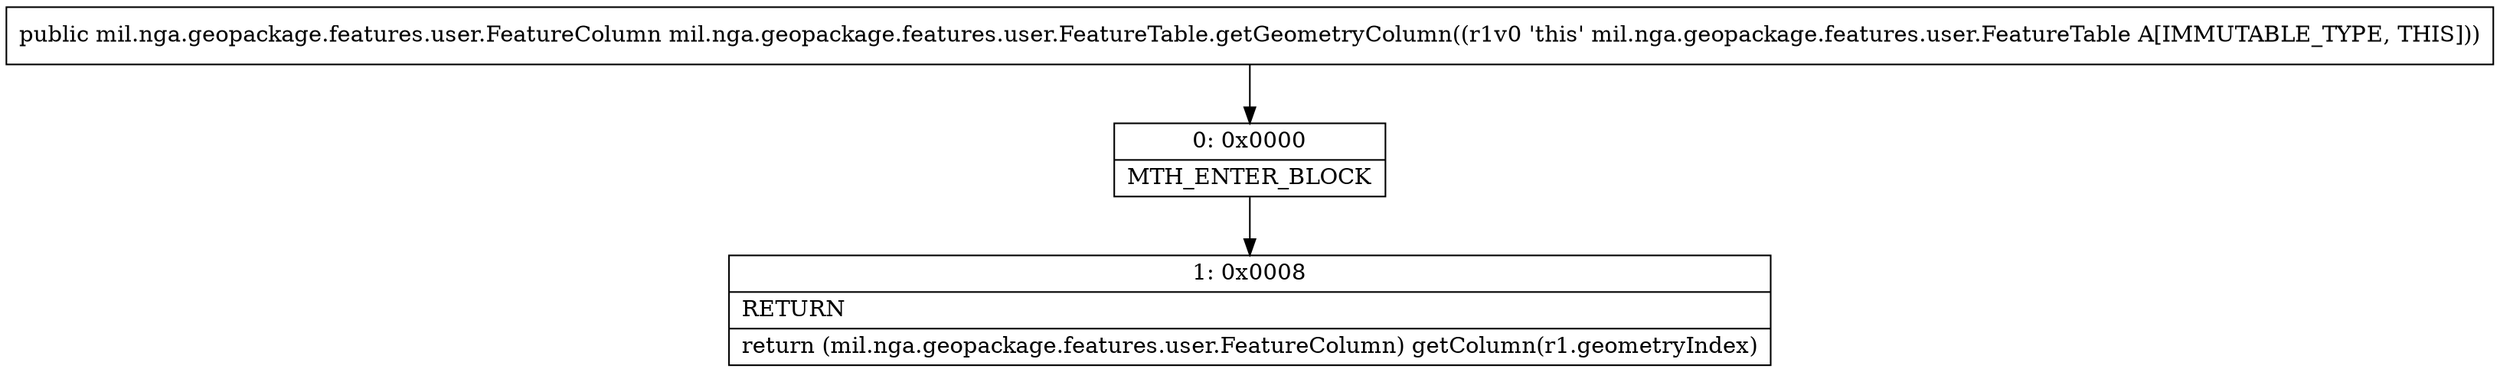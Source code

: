digraph "CFG formil.nga.geopackage.features.user.FeatureTable.getGeometryColumn()Lmil\/nga\/geopackage\/features\/user\/FeatureColumn;" {
Node_0 [shape=record,label="{0\:\ 0x0000|MTH_ENTER_BLOCK\l}"];
Node_1 [shape=record,label="{1\:\ 0x0008|RETURN\l|return (mil.nga.geopackage.features.user.FeatureColumn) getColumn(r1.geometryIndex)\l}"];
MethodNode[shape=record,label="{public mil.nga.geopackage.features.user.FeatureColumn mil.nga.geopackage.features.user.FeatureTable.getGeometryColumn((r1v0 'this' mil.nga.geopackage.features.user.FeatureTable A[IMMUTABLE_TYPE, THIS])) }"];
MethodNode -> Node_0;
Node_0 -> Node_1;
}


